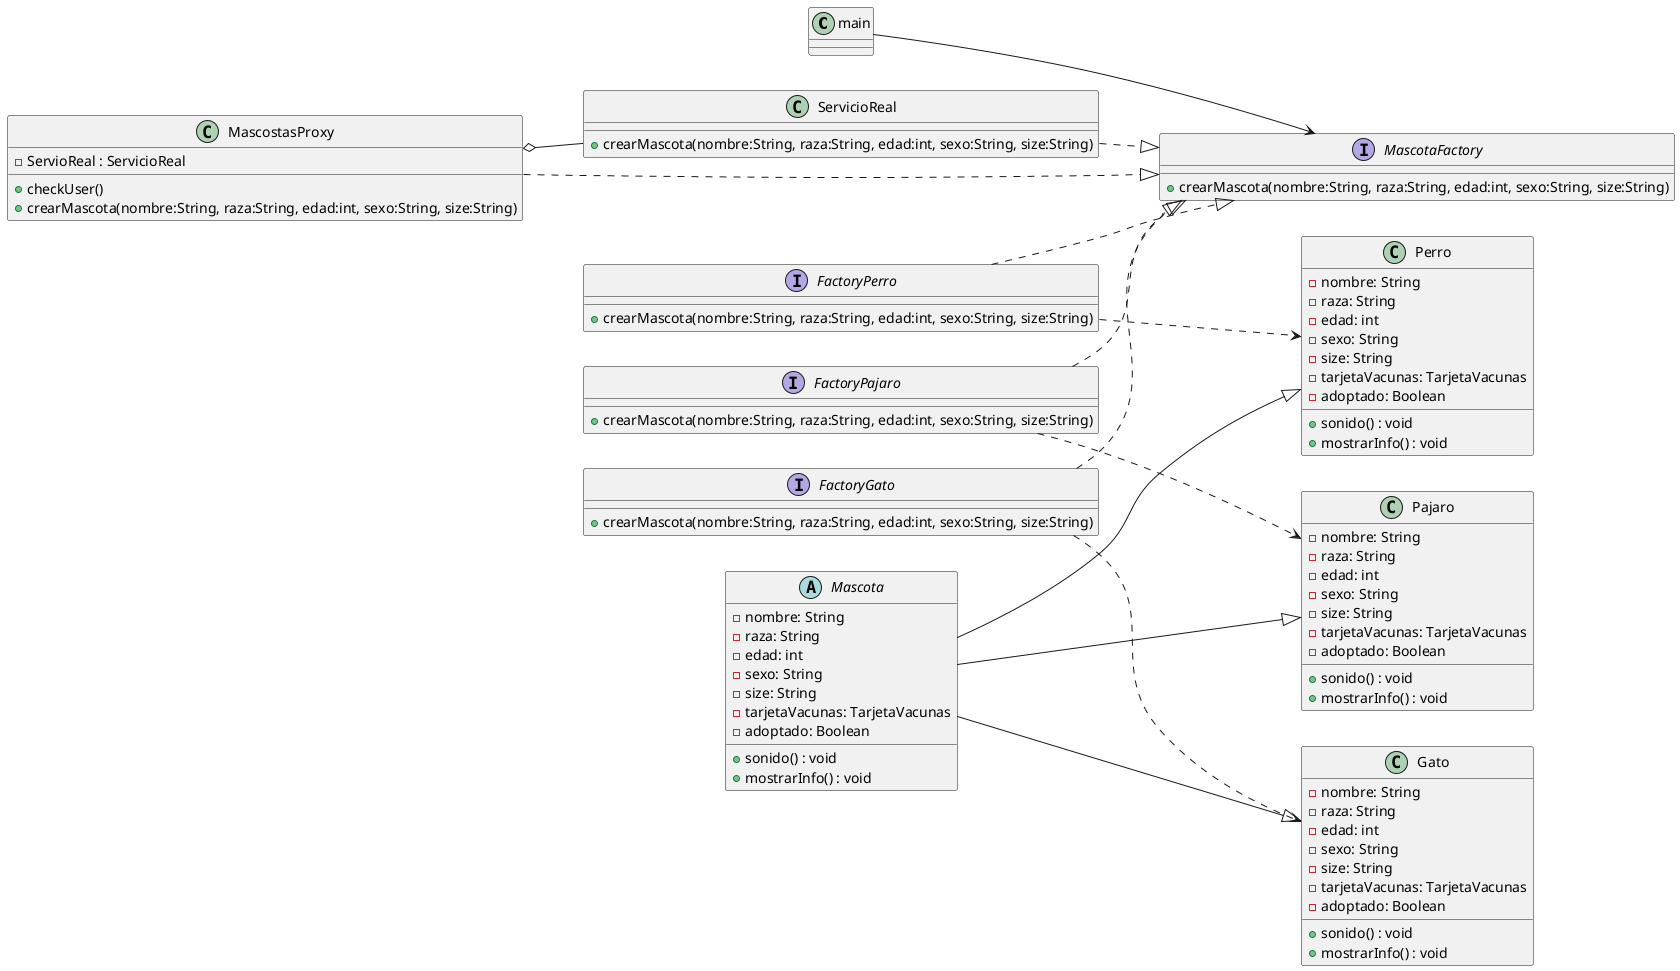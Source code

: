 @startuml uml

    left to right direction

    class main

    'Abstract Factory
    interface MascotaFactory{
        + crearMascota(nombre:String, raza:String, edad:int, sexo:String, size:String)
    }

    'Concrete Factory
    interface FactoryPerro{
        + crearMascota(nombre:String, raza:String, edad:int, sexo:String, size:String)
    }
    
    'Concrete Factory
    interface FactoryPajaro{
        + crearMascota(nombre:String, raza:String, edad:int, sexo:String, size:String)
    }
    
    'Concrete Factory
    interface FactoryGato{
        + crearMascota(nombre:String, raza:String, edad:int, sexo:String, size:String)
    }

    main --> MascotaFactory

    FactoryPerro ..|> MascotaFactory
    FactoryPajaro ..|> MascotaFactory
    FactoryGato ..|> MascotaFactory

    'Producto abstracto
    abstract class Mascota{
        - nombre: String 
        - raza: String
        - edad: int 
        - sexo: String 
        - size: String 
        - tarjetaVacunas: TarjetaVacunas
        - adoptado: Boolean 

        + sonido() : void
        + mostrarInfo() : void
    }

    'Producto concreto
    class Perro{
        - nombre: String 
        - raza: String
        - edad: int 
        - sexo: String 
        - size: String 
        - tarjetaVacunas: TarjetaVacunas
        - adoptado: Boolean 

        + sonido() : void
        + mostrarInfo() : void
    } 

    class Pajaro{
        - nombre: String 
        - raza: String
        - edad: int 
        - sexo: String 
        - size: String 
        - tarjetaVacunas: TarjetaVacunas
        - adoptado: Boolean 

        + sonido() : void
        + mostrarInfo() : void
    } 

    class Gato{
        - nombre: String 
        - raza: String
        - edad: int 
        - sexo: String 
        - size: String 
        - tarjetaVacunas: TarjetaVacunas
        - adoptado: Boolean 

        + sonido() : void
        + mostrarInfo() : void
    }

    Mascota --|> Perro
    Mascota --|> Gato
    Mascota --|> Pajaro

    FactoryPerro ..> Perro
    FactoryPajaro ..> Pajaro
    FactoryGato ..> Gato

    class MascostasProxy{
        - ServioReal : ServicioReal

        + checkUser()
        + crearMascota(nombre:String, raza:String, edad:int, sexo:String, size:String)
    }

    class ServicioReal{
        + crearMascota(nombre:String, raza:String, edad:int, sexo:String, size:String)
    }

    MascostasProxy ..|> MascotaFactory
    ServicioReal ..|> MascotaFactory

    MascostasProxy o-- ServicioReal

@enduml